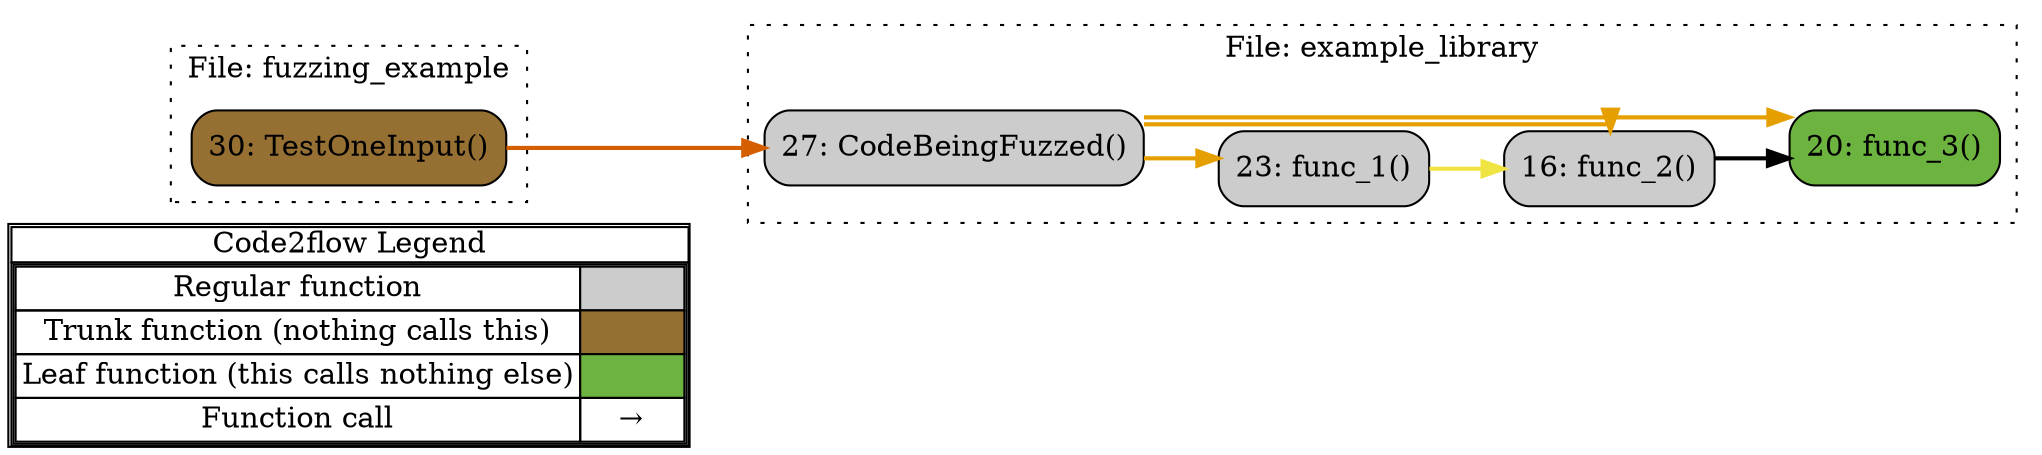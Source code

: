 digraph G {
concentrate=true;
splines="ortho";
rankdir="LR";
subgraph legend{
    rank = min;
    label = "legend";
    Legend [shape=none, margin=0, label = <
        <table cellspacing="0" cellpadding="0" border="1"><tr><td>Code2flow Legend</td></tr><tr><td>
        <table cellspacing="0">
        <tr><td>Regular function</td><td width="50px" bgcolor='#cccccc'></td></tr>
        <tr><td>Trunk function (nothing calls this)</td><td bgcolor='#966F33'></td></tr>
        <tr><td>Leaf function (this calls nothing else)</td><td bgcolor='#6db33f'></td></tr>
        <tr><td>Function call</td><td><font color='black'>&#8594;</font></td></tr>
        </table></td></tr></table>
        >];
}node_83d9ffc1 [label="27: CodeBeingFuzzed()" name="example_library::CodeBeingFuzzed" shape="rect" style="rounded,filled" fillcolor="#cccccc" ];
node_0942363c [label="23: func_1()" name="example_library::func_1" shape="rect" style="rounded,filled" fillcolor="#cccccc" ];
node_edec3da0 [label="16: func_2()" name="example_library::func_2" shape="rect" style="rounded,filled" fillcolor="#cccccc" ];
node_da416a34 [label="20: func_3()" name="example_library::func_3" shape="rect" style="rounded,filled" fillcolor="#6db33f" ];
node_76c00726 [label="30: TestOneInput()" name="fuzzing_example::TestOneInput" shape="rect" style="rounded,filled" fillcolor="#966F33" ];
node_83d9ffc1 -> node_0942363c [color="#E69F00" penwidth="2"];
node_83d9ffc1 -> node_edec3da0 [color="#E69F00" penwidth="2"];
node_83d9ffc1 -> node_da416a34 [color="#E69F00" penwidth="2"];
node_0942363c -> node_edec3da0 [color="#F0E442" penwidth="2"];
node_edec3da0 -> node_da416a34 [color="#000000" penwidth="2"];
node_76c00726 -> node_83d9ffc1 [color="#D55E00" penwidth="2"];
subgraph cluster_e0883693 {
    node_edec3da0 node_da416a34 node_0942363c node_83d9ffc1;
    label="File: example_library";
    name="example_library";
    style="filled";
    graph[style=dotted];
};
subgraph cluster_2d54eecb {
    node_76c00726;
    label="File: fuzzing_example";
    name="fuzzing_example";
    style="filled";
    graph[style=dotted];
};
}
